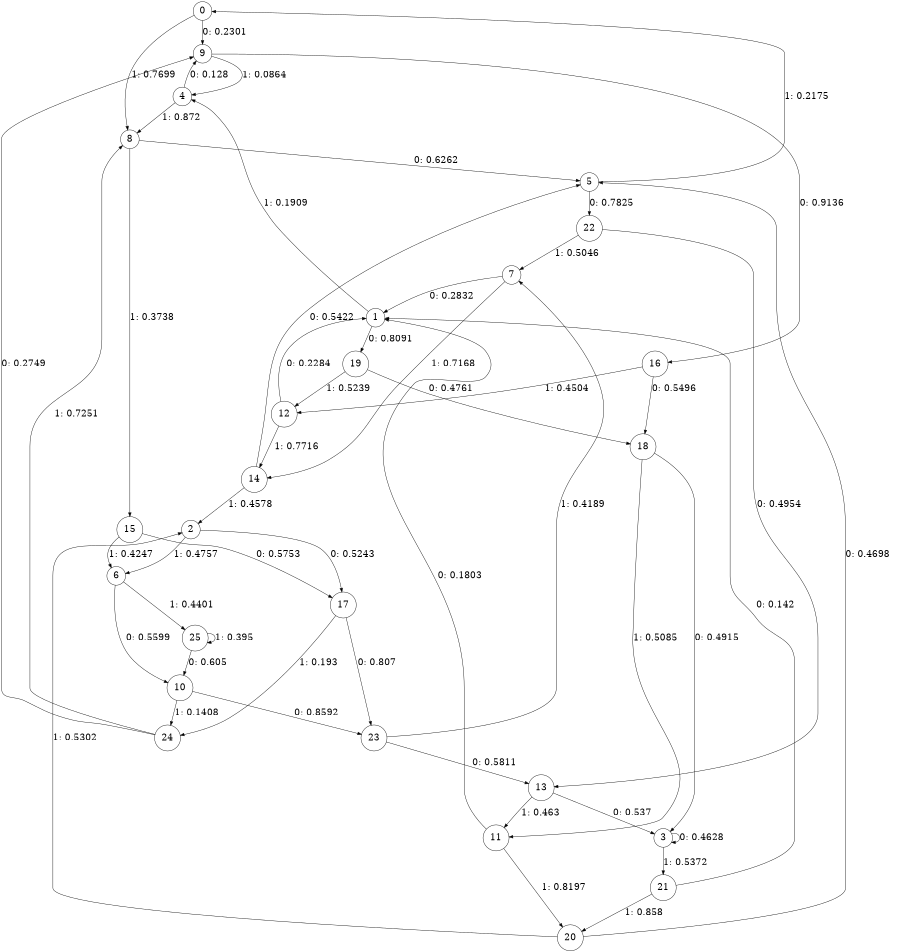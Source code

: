 digraph "ch28concat_phase3_L5" {
size = "6,8.5";
ratio = "fill";
node [shape = circle];
node [fontsize = 24];
edge [fontsize = 24];
0 -> 9 [label = "0: 0.2301   "];
0 -> 8 [label = "1: 0.7699   "];
1 -> 19 [label = "0: 0.8091   "];
1 -> 4 [label = "1: 0.1909   "];
2 -> 17 [label = "0: 0.5243   "];
2 -> 6 [label = "1: 0.4757   "];
3 -> 3 [label = "0: 0.4628   "];
3 -> 21 [label = "1: 0.5372   "];
4 -> 9 [label = "0: 0.128    "];
4 -> 8 [label = "1: 0.872    "];
5 -> 22 [label = "0: 0.7825   "];
5 -> 0 [label = "1: 0.2175   "];
6 -> 10 [label = "0: 0.5599   "];
6 -> 25 [label = "1: 0.4401   "];
7 -> 1 [label = "0: 0.2832   "];
7 -> 14 [label = "1: 0.7168   "];
8 -> 5 [label = "0: 0.6262   "];
8 -> 15 [label = "1: 0.3738   "];
9 -> 16 [label = "0: 0.9136   "];
9 -> 4 [label = "1: 0.0864   "];
10 -> 23 [label = "0: 0.8592   "];
10 -> 24 [label = "1: 0.1408   "];
11 -> 1 [label = "0: 0.1803   "];
11 -> 20 [label = "1: 0.8197   "];
12 -> 1 [label = "0: 0.2284   "];
12 -> 14 [label = "1: 0.7716   "];
13 -> 3 [label = "0: 0.537    "];
13 -> 11 [label = "1: 0.463    "];
14 -> 5 [label = "0: 0.5422   "];
14 -> 2 [label = "1: 0.4578   "];
15 -> 17 [label = "0: 0.5753   "];
15 -> 6 [label = "1: 0.4247   "];
16 -> 18 [label = "0: 0.5496   "];
16 -> 12 [label = "1: 0.4504   "];
17 -> 23 [label = "0: 0.807    "];
17 -> 24 [label = "1: 0.193    "];
18 -> 3 [label = "0: 0.4915   "];
18 -> 11 [label = "1: 0.5085   "];
19 -> 18 [label = "0: 0.4761   "];
19 -> 12 [label = "1: 0.5239   "];
20 -> 5 [label = "0: 0.4698   "];
20 -> 2 [label = "1: 0.5302   "];
21 -> 1 [label = "0: 0.142    "];
21 -> 20 [label = "1: 0.858    "];
22 -> 13 [label = "0: 0.4954   "];
22 -> 7 [label = "1: 0.5046   "];
23 -> 13 [label = "0: 0.5811   "];
23 -> 7 [label = "1: 0.4189   "];
24 -> 9 [label = "0: 0.2749   "];
24 -> 8 [label = "1: 0.7251   "];
25 -> 10 [label = "0: 0.605    "];
25 -> 25 [label = "1: 0.395    "];
}